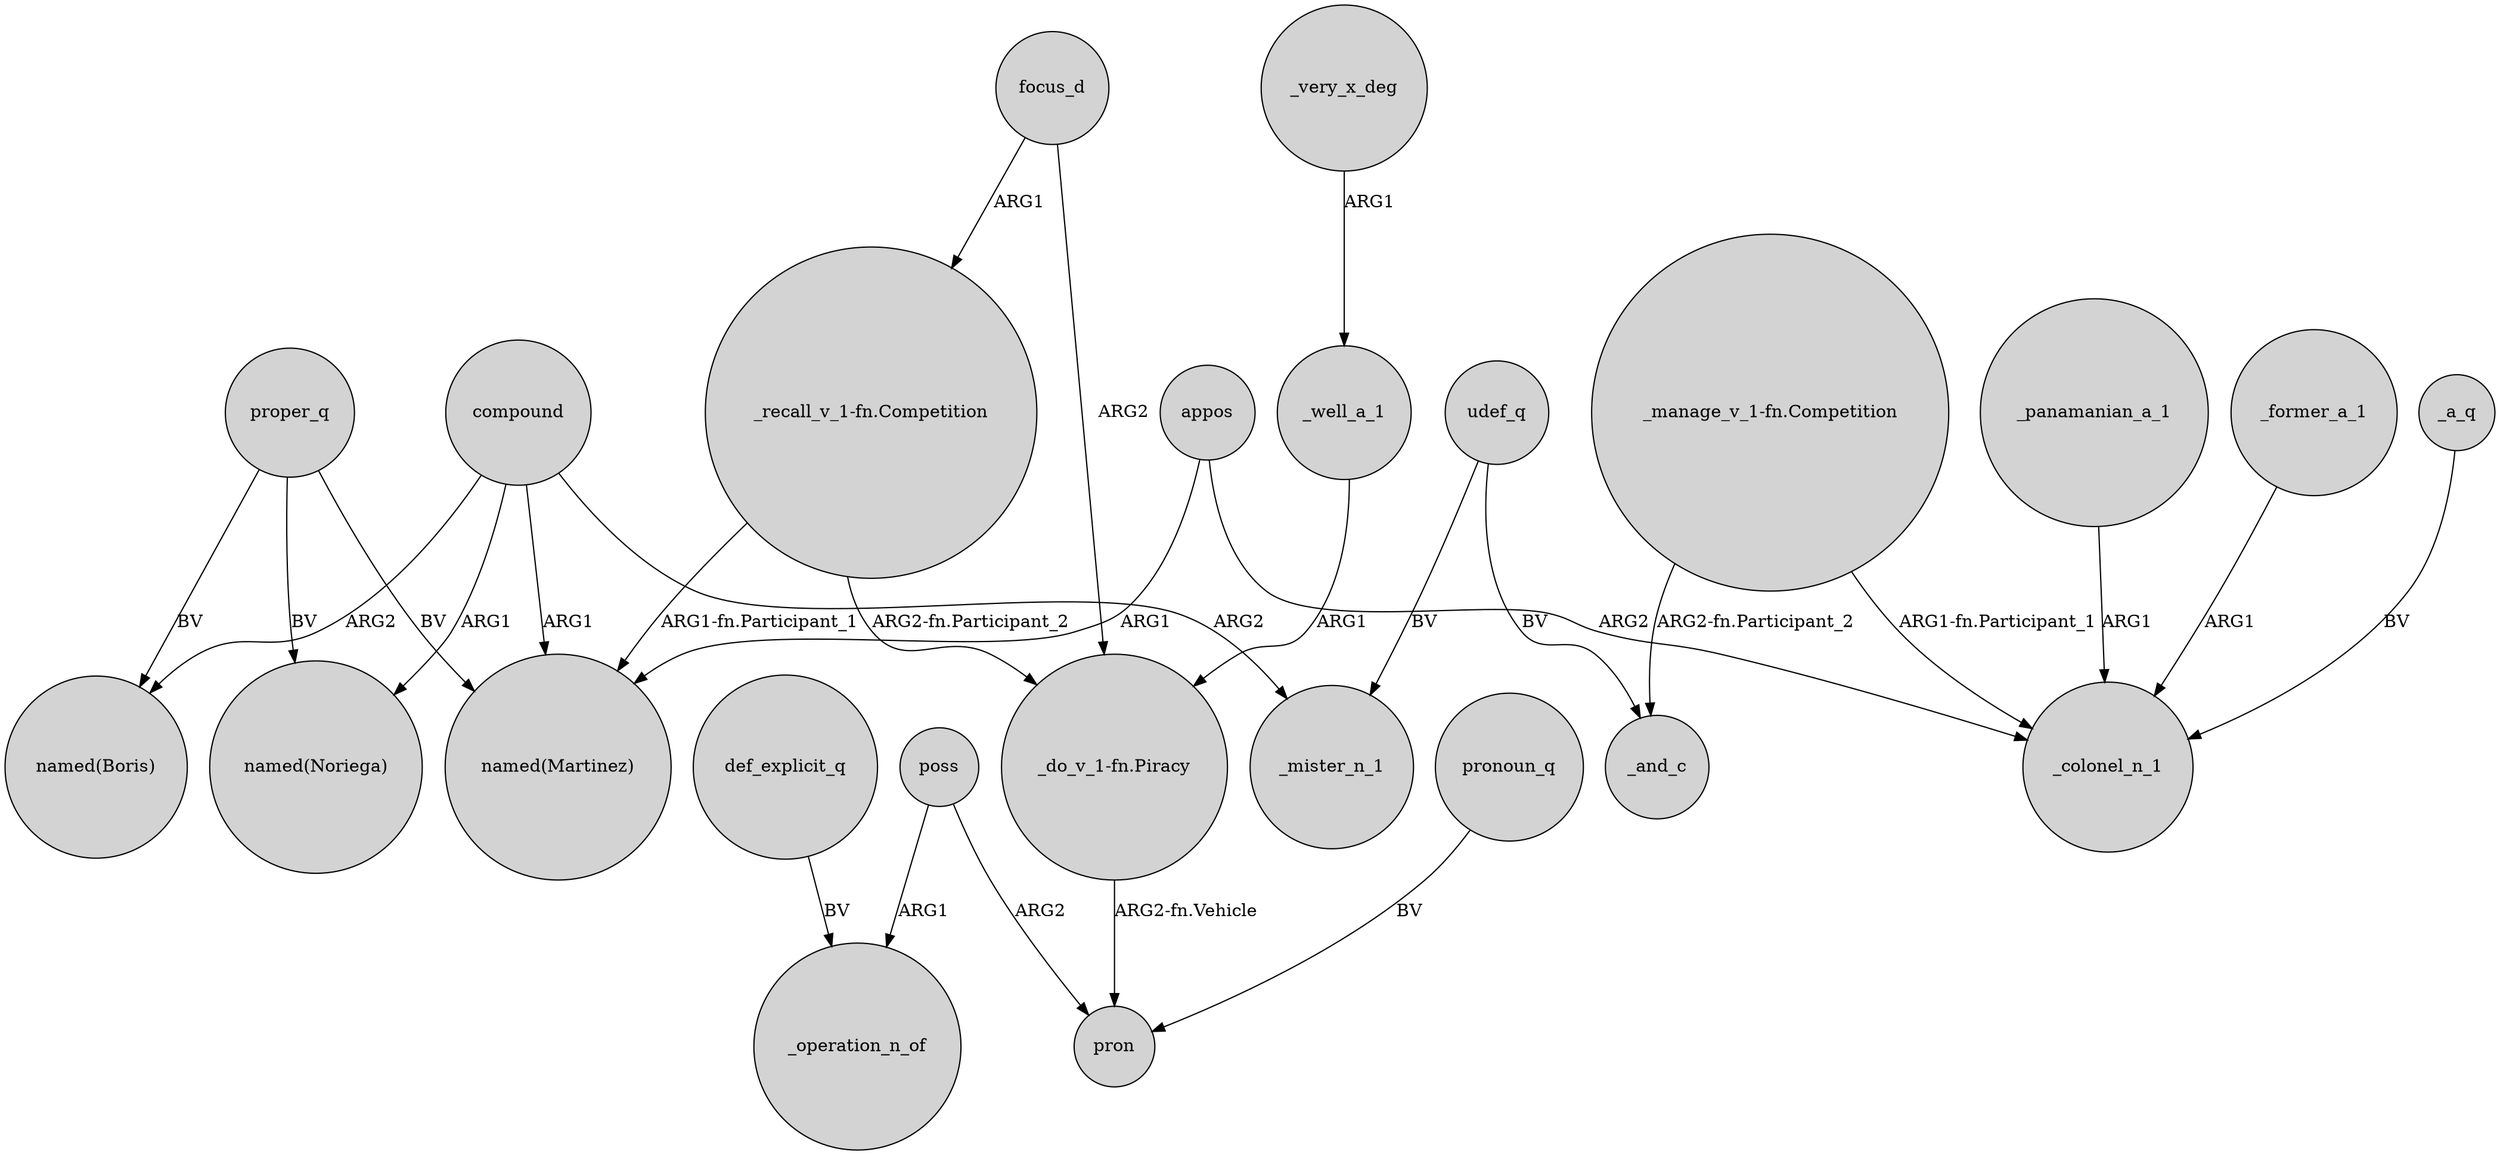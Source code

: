digraph {
	node [shape=circle style=filled]
	compound -> "named(Noriega)" [label=ARG1]
	compound -> _mister_n_1 [label=ARG2]
	focus_d -> "_recall_v_1-fn.Competition" [label=ARG1]
	poss -> _operation_n_of [label=ARG1]
	_well_a_1 -> "_do_v_1-fn.Piracy" [label=ARG1]
	"_recall_v_1-fn.Competition" -> "named(Martinez)" [label="ARG1-fn.Participant_1"]
	udef_q -> _and_c [label=BV]
	udef_q -> _mister_n_1 [label=BV]
	compound -> "named(Boris)" [label=ARG2]
	"_manage_v_1-fn.Competition" -> _and_c [label="ARG2-fn.Participant_2"]
	"_manage_v_1-fn.Competition" -> _colonel_n_1 [label="ARG1-fn.Participant_1"]
	pronoun_q -> pron [label=BV]
	poss -> pron [label=ARG2]
	_very_x_deg -> _well_a_1 [label=ARG1]
	"_do_v_1-fn.Piracy" -> pron [label="ARG2-fn.Vehicle"]
	focus_d -> "_do_v_1-fn.Piracy" [label=ARG2]
	_panamanian_a_1 -> _colonel_n_1 [label=ARG1]
	_former_a_1 -> _colonel_n_1 [label=ARG1]
	def_explicit_q -> _operation_n_of [label=BV]
	appos -> "named(Martinez)" [label=ARG1]
	proper_q -> "named(Boris)" [label=BV]
	appos -> _colonel_n_1 [label=ARG2]
	_a_q -> _colonel_n_1 [label=BV]
	proper_q -> "named(Martinez)" [label=BV]
	proper_q -> "named(Noriega)" [label=BV]
	compound -> "named(Martinez)" [label=ARG1]
	"_recall_v_1-fn.Competition" -> "_do_v_1-fn.Piracy" [label="ARG2-fn.Participant_2"]
}
